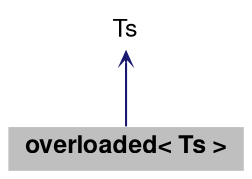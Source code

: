 digraph "overloaded&lt; Ts &gt;"
{
 // LATEX_PDF_SIZE
  bgcolor="transparent";
  edge [fontname="Helvetica,Arial,sans-serif",fontsize=15,labelfontsize=15 arrowhead=open arrowtail=open arrowsize=0.5];
  node [fontname="Helvetica,Arial,sans-serif",fontsize=15,fontsize=12 shape=plaintext];
  Node1 [label=<<b>overloaded&lt; Ts &gt;</b>>,height=0.2,width=0.4,color="black", fillcolor="grey75", style="filled", fontcolor="black",tooltip=" "];
  Node2 -> Node1 [dir="back",color="midnightblue",style="solid"];
  Node2 [label="Ts",height=0.2,width=0.4,color="black",tooltip=" "];
}
